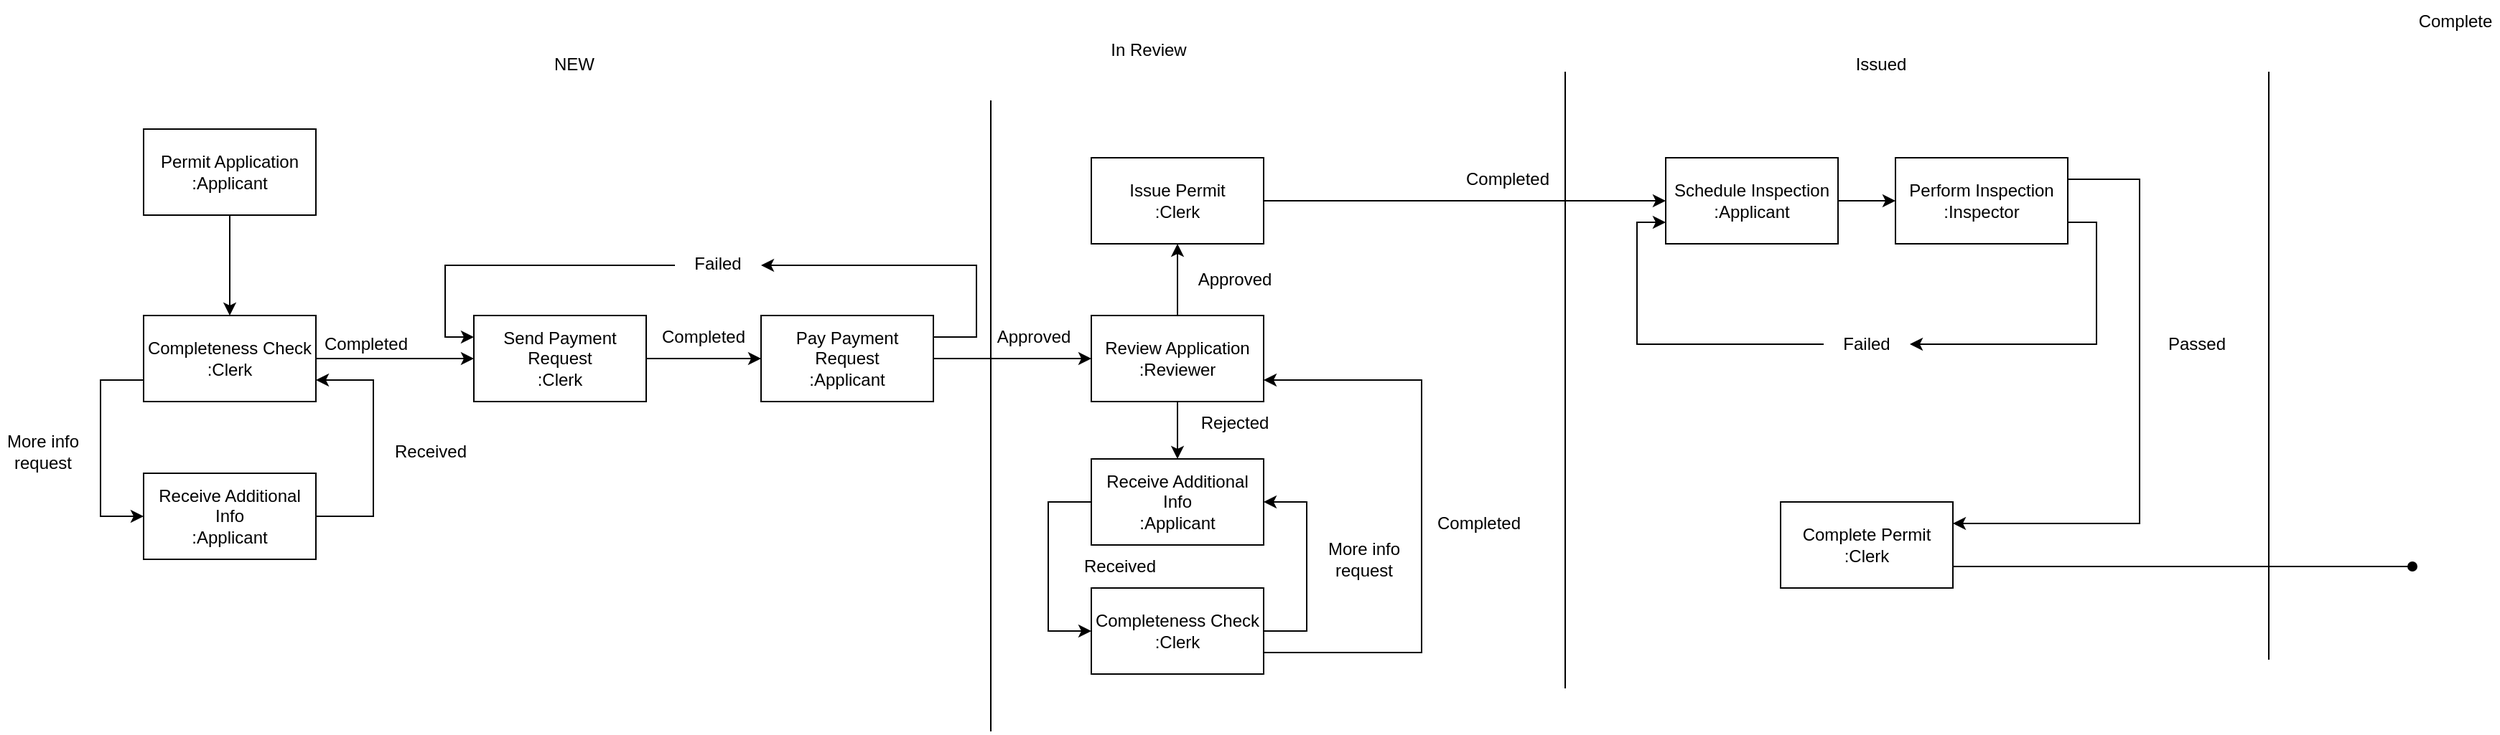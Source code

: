 <mxfile version="21.1.1" type="github">
  <diagram name="Page-1" id="5f0bae14-7c28-e335-631c-24af17079c00">
    <mxGraphModel dx="2787" dy="899" grid="1" gridSize="10" guides="1" tooltips="1" connect="1" arrows="1" fold="1" page="1" pageScale="1" pageWidth="1100" pageHeight="850" background="none" math="0" shadow="0">
      <root>
        <mxCell id="0" />
        <mxCell id="1" parent="0" />
        <mxCell id="lO8MQG7LXYnlqyT6PsOX-1" value="" style="endArrow=none;html=1;rounded=0;" parent="1" edge="1">
          <mxGeometry width="50" height="50" relative="1" as="geometry">
            <mxPoint x="270" y="90" as="sourcePoint" />
            <mxPoint x="270" y="530" as="targetPoint" />
          </mxGeometry>
        </mxCell>
        <mxCell id="lO8MQG7LXYnlqyT6PsOX-2" value="Permit Application&lt;br&gt;:Applicant" style="rounded=0;whiteSpace=wrap;html=1;" parent="1" vertex="1">
          <mxGeometry x="-320" y="110" width="120" height="60" as="geometry" />
        </mxCell>
        <mxCell id="lO8MQG7LXYnlqyT6PsOX-3" value="" style="endArrow=classic;html=1;rounded=0;exitX=0.5;exitY=1;exitDx=0;exitDy=0;" parent="1" source="lO8MQG7LXYnlqyT6PsOX-2" edge="1">
          <mxGeometry width="50" height="50" relative="1" as="geometry">
            <mxPoint x="170" y="250" as="sourcePoint" />
            <mxPoint x="-260" y="240" as="targetPoint" />
          </mxGeometry>
        </mxCell>
        <mxCell id="lO8MQG7LXYnlqyT6PsOX-4" value="Completeness Check&lt;br&gt;:Clerk" style="rounded=0;whiteSpace=wrap;html=1;" parent="1" vertex="1">
          <mxGeometry x="-320" y="240" width="120" height="60" as="geometry" />
        </mxCell>
        <mxCell id="lO8MQG7LXYnlqyT6PsOX-7" value="NEW" style="text;html=1;strokeColor=none;fillColor=none;align=center;verticalAlign=middle;whiteSpace=wrap;rounded=0;" parent="1" vertex="1">
          <mxGeometry x="-50" y="50" width="60" height="30" as="geometry" />
        </mxCell>
        <mxCell id="lO8MQG7LXYnlqyT6PsOX-8" value="" style="endArrow=classic;html=1;rounded=0;exitX=0;exitY=0.75;exitDx=0;exitDy=0;" parent="1" source="lO8MQG7LXYnlqyT6PsOX-4" edge="1">
          <mxGeometry width="50" height="50" relative="1" as="geometry">
            <mxPoint x="170" y="360" as="sourcePoint" />
            <mxPoint x="-320" y="380" as="targetPoint" />
            <Array as="points">
              <mxPoint x="-350" y="285" />
              <mxPoint x="-350" y="350" />
              <mxPoint x="-350" y="380" />
            </Array>
          </mxGeometry>
        </mxCell>
        <mxCell id="lO8MQG7LXYnlqyT6PsOX-9" value="Receive Additional Info&lt;br&gt;:Applicant" style="rounded=0;whiteSpace=wrap;html=1;" parent="1" vertex="1">
          <mxGeometry x="-320" y="350" width="120" height="60" as="geometry" />
        </mxCell>
        <mxCell id="lO8MQG7LXYnlqyT6PsOX-10" value="More info request" style="text;html=1;strokeColor=none;fillColor=none;align=center;verticalAlign=middle;whiteSpace=wrap;rounded=0;" parent="1" vertex="1">
          <mxGeometry x="-420" y="320" width="60" height="30" as="geometry" />
        </mxCell>
        <mxCell id="lO8MQG7LXYnlqyT6PsOX-11" value="" style="endArrow=classic;html=1;rounded=0;exitX=1;exitY=0.5;exitDx=0;exitDy=0;entryX=1;entryY=0.75;entryDx=0;entryDy=0;" parent="1" source="lO8MQG7LXYnlqyT6PsOX-9" target="lO8MQG7LXYnlqyT6PsOX-4" edge="1">
          <mxGeometry width="50" height="50" relative="1" as="geometry">
            <mxPoint x="170" y="330" as="sourcePoint" />
            <mxPoint x="-130" y="260" as="targetPoint" />
            <Array as="points">
              <mxPoint x="-160" y="380" />
              <mxPoint x="-160" y="285" />
            </Array>
          </mxGeometry>
        </mxCell>
        <mxCell id="lO8MQG7LXYnlqyT6PsOX-12" value="Received" style="text;html=1;strokeColor=none;fillColor=none;align=center;verticalAlign=middle;whiteSpace=wrap;rounded=0;" parent="1" vertex="1">
          <mxGeometry x="-150" y="320" width="60" height="30" as="geometry" />
        </mxCell>
        <mxCell id="lO8MQG7LXYnlqyT6PsOX-15" value="Completed" style="text;html=1;strokeColor=none;fillColor=none;align=center;verticalAlign=middle;whiteSpace=wrap;rounded=0;" parent="1" vertex="1">
          <mxGeometry x="-200" y="245" width="70" height="30" as="geometry" />
        </mxCell>
        <mxCell id="lO8MQG7LXYnlqyT6PsOX-16" value="In Review" style="text;html=1;strokeColor=none;fillColor=none;align=center;verticalAlign=middle;whiteSpace=wrap;rounded=0;" parent="1" vertex="1">
          <mxGeometry x="350" y="40" width="60" height="30" as="geometry" />
        </mxCell>
        <mxCell id="lO8MQG7LXYnlqyT6PsOX-17" value="Review Application&lt;br&gt;:Reviewer" style="rounded=0;whiteSpace=wrap;html=1;" parent="1" vertex="1">
          <mxGeometry x="340" y="240" width="120" height="60" as="geometry" />
        </mxCell>
        <mxCell id="lO8MQG7LXYnlqyT6PsOX-18" value="Receive Additional Info&lt;br&gt;:Applicant" style="rounded=0;whiteSpace=wrap;html=1;" parent="1" vertex="1">
          <mxGeometry x="340" y="340" width="120" height="60" as="geometry" />
        </mxCell>
        <mxCell id="lO8MQG7LXYnlqyT6PsOX-19" value="" style="endArrow=classic;html=1;rounded=0;exitX=0.5;exitY=1;exitDx=0;exitDy=0;entryX=0.5;entryY=0;entryDx=0;entryDy=0;" parent="1" source="lO8MQG7LXYnlqyT6PsOX-17" target="lO8MQG7LXYnlqyT6PsOX-18" edge="1">
          <mxGeometry width="50" height="50" relative="1" as="geometry">
            <mxPoint x="520" y="320" as="sourcePoint" />
            <mxPoint x="570" y="270" as="targetPoint" />
          </mxGeometry>
        </mxCell>
        <mxCell id="lO8MQG7LXYnlqyT6PsOX-20" value="Rejected" style="text;html=1;strokeColor=none;fillColor=none;align=center;verticalAlign=middle;whiteSpace=wrap;rounded=0;" parent="1" vertex="1">
          <mxGeometry x="410" y="300" width="60" height="30" as="geometry" />
        </mxCell>
        <mxCell id="lO8MQG7LXYnlqyT6PsOX-21" value="Completeness Check&lt;br&gt;:Clerk" style="rounded=0;whiteSpace=wrap;html=1;" parent="1" vertex="1">
          <mxGeometry x="340" y="430" width="120" height="60" as="geometry" />
        </mxCell>
        <mxCell id="lO8MQG7LXYnlqyT6PsOX-22" value="Received" style="text;html=1;strokeColor=none;fillColor=none;align=center;verticalAlign=middle;whiteSpace=wrap;rounded=0;" parent="1" vertex="1">
          <mxGeometry x="330" y="400" width="60" height="30" as="geometry" />
        </mxCell>
        <mxCell id="lO8MQG7LXYnlqyT6PsOX-23" value="" style="endArrow=classic;html=1;rounded=0;exitX=0;exitY=0.5;exitDx=0;exitDy=0;entryX=0;entryY=0.5;entryDx=0;entryDy=0;" parent="1" source="lO8MQG7LXYnlqyT6PsOX-18" target="lO8MQG7LXYnlqyT6PsOX-21" edge="1">
          <mxGeometry width="50" height="50" relative="1" as="geometry">
            <mxPoint x="520" y="310" as="sourcePoint" />
            <mxPoint x="280" y="460" as="targetPoint" />
            <Array as="points">
              <mxPoint x="310" y="370" />
              <mxPoint x="310" y="460" />
            </Array>
          </mxGeometry>
        </mxCell>
        <mxCell id="lO8MQG7LXYnlqyT6PsOX-24" value="" style="endArrow=classic;html=1;rounded=0;exitX=1;exitY=0.5;exitDx=0;exitDy=0;entryX=1;entryY=0.5;entryDx=0;entryDy=0;" parent="1" source="lO8MQG7LXYnlqyT6PsOX-21" target="lO8MQG7LXYnlqyT6PsOX-18" edge="1">
          <mxGeometry width="50" height="50" relative="1" as="geometry">
            <mxPoint x="520" y="310" as="sourcePoint" />
            <mxPoint x="510" y="360" as="targetPoint" />
            <Array as="points">
              <mxPoint x="490" y="460" />
              <mxPoint x="490" y="370" />
            </Array>
          </mxGeometry>
        </mxCell>
        <mxCell id="lO8MQG7LXYnlqyT6PsOX-25" value="More info request" style="text;html=1;strokeColor=none;fillColor=none;align=center;verticalAlign=middle;whiteSpace=wrap;rounded=0;" parent="1" vertex="1">
          <mxGeometry x="500" y="395" width="60" height="30" as="geometry" />
        </mxCell>
        <mxCell id="lO8MQG7LXYnlqyT6PsOX-26" value="" style="endArrow=classic;html=1;rounded=0;exitX=1;exitY=0.75;exitDx=0;exitDy=0;entryX=1;entryY=0.75;entryDx=0;entryDy=0;edgeStyle=orthogonalEdgeStyle;" parent="1" source="lO8MQG7LXYnlqyT6PsOX-21" target="lO8MQG7LXYnlqyT6PsOX-17" edge="1">
          <mxGeometry width="50" height="50" relative="1" as="geometry">
            <mxPoint x="520" y="310" as="sourcePoint" />
            <mxPoint x="550" y="280" as="targetPoint" />
            <Array as="points">
              <mxPoint x="570" y="475" />
              <mxPoint x="570" y="285" />
            </Array>
          </mxGeometry>
        </mxCell>
        <mxCell id="lO8MQG7LXYnlqyT6PsOX-27" value="Completed" style="text;html=1;strokeColor=none;fillColor=none;align=center;verticalAlign=middle;whiteSpace=wrap;rounded=0;" parent="1" vertex="1">
          <mxGeometry x="580" y="370" width="60" height="30" as="geometry" />
        </mxCell>
        <mxCell id="lO8MQG7LXYnlqyT6PsOX-29" value="Approved" style="text;html=1;strokeColor=none;fillColor=none;align=center;verticalAlign=middle;whiteSpace=wrap;rounded=0;" parent="1" vertex="1">
          <mxGeometry x="410" y="200" width="60" height="30" as="geometry" />
        </mxCell>
        <mxCell id="lO8MQG7LXYnlqyT6PsOX-30" value="Send Payment Request&lt;br&gt;:Clerk" style="rounded=0;whiteSpace=wrap;html=1;" parent="1" vertex="1">
          <mxGeometry x="-90" y="240" width="120" height="60" as="geometry" />
        </mxCell>
        <mxCell id="lO8MQG7LXYnlqyT6PsOX-32" value="Pay Payment Request&lt;br&gt;:Applicant" style="rounded=0;whiteSpace=wrap;html=1;" parent="1" vertex="1">
          <mxGeometry x="110" y="240" width="120" height="60" as="geometry" />
        </mxCell>
        <mxCell id="lO8MQG7LXYnlqyT6PsOX-33" value="" style="endArrow=classic;html=1;rounded=0;exitX=1;exitY=0.5;exitDx=0;exitDy=0;entryX=0;entryY=0.5;entryDx=0;entryDy=0;" parent="1" source="lO8MQG7LXYnlqyT6PsOX-30" target="lO8MQG7LXYnlqyT6PsOX-32" edge="1">
          <mxGeometry width="50" height="50" relative="1" as="geometry">
            <mxPoint x="350" y="400" as="sourcePoint" />
            <mxPoint x="400" y="350" as="targetPoint" />
          </mxGeometry>
        </mxCell>
        <mxCell id="lO8MQG7LXYnlqyT6PsOX-34" style="edgeStyle=orthogonalEdgeStyle;rounded=0;orthogonalLoop=1;jettySize=auto;html=1;exitX=0.5;exitY=1;exitDx=0;exitDy=0;" parent="1" source="lO8MQG7LXYnlqyT6PsOX-32" target="lO8MQG7LXYnlqyT6PsOX-32" edge="1">
          <mxGeometry relative="1" as="geometry" />
        </mxCell>
        <mxCell id="lO8MQG7LXYnlqyT6PsOX-35" value="Completed" style="text;html=1;strokeColor=none;fillColor=none;align=center;verticalAlign=middle;whiteSpace=wrap;rounded=0;" parent="1" vertex="1">
          <mxGeometry x="40" y="240" width="60" height="30" as="geometry" />
        </mxCell>
        <mxCell id="lO8MQG7LXYnlqyT6PsOX-39" value="Failed" style="text;html=1;strokeColor=none;fillColor=none;align=center;verticalAlign=middle;whiteSpace=wrap;rounded=0;" parent="1" vertex="1">
          <mxGeometry x="50" y="189" width="60" height="30" as="geometry" />
        </mxCell>
        <mxCell id="lO8MQG7LXYnlqyT6PsOX-40" value="" style="endArrow=classic;html=1;rounded=0;exitX=0;exitY=0.5;exitDx=0;exitDy=0;entryX=0;entryY=0.25;entryDx=0;entryDy=0;" parent="1" target="lO8MQG7LXYnlqyT6PsOX-30" edge="1">
          <mxGeometry width="50" height="50" relative="1" as="geometry">
            <mxPoint x="50" y="205" as="sourcePoint" />
            <mxPoint x="-110" y="270" as="targetPoint" />
            <Array as="points">
              <mxPoint x="-110" y="205" />
              <mxPoint x="-110" y="255" />
            </Array>
          </mxGeometry>
        </mxCell>
        <mxCell id="lO8MQG7LXYnlqyT6PsOX-41" value="" style="endArrow=classic;html=1;rounded=0;exitX=1;exitY=0.25;exitDx=0;exitDy=0;entryX=1;entryY=0.5;entryDx=0;entryDy=0;" parent="1" source="lO8MQG7LXYnlqyT6PsOX-32" edge="1">
          <mxGeometry width="50" height="50" relative="1" as="geometry">
            <mxPoint x="90" y="390" as="sourcePoint" />
            <mxPoint x="110" y="205" as="targetPoint" />
            <Array as="points">
              <mxPoint x="260" y="255" />
              <mxPoint x="260" y="205" />
            </Array>
          </mxGeometry>
        </mxCell>
        <mxCell id="lO8MQG7LXYnlqyT6PsOX-45" value="Issue Permit&lt;br&gt;:Clerk" style="rounded=0;whiteSpace=wrap;html=1;" parent="1" vertex="1">
          <mxGeometry x="340" y="130" width="120" height="60" as="geometry" />
        </mxCell>
        <mxCell id="lO8MQG7LXYnlqyT6PsOX-47" value="" style="endArrow=none;html=1;rounded=0;" parent="1" edge="1">
          <mxGeometry width="50" height="50" relative="1" as="geometry">
            <mxPoint x="670" y="70" as="sourcePoint" />
            <mxPoint x="670" y="500" as="targetPoint" />
          </mxGeometry>
        </mxCell>
        <mxCell id="lO8MQG7LXYnlqyT6PsOX-48" value="" style="endArrow=classic;html=1;rounded=0;exitX=1;exitY=0.5;exitDx=0;exitDy=0;" parent="1" source="lO8MQG7LXYnlqyT6PsOX-45" target="lO8MQG7LXYnlqyT6PsOX-49" edge="1">
          <mxGeometry width="50" height="50" relative="1" as="geometry">
            <mxPoint x="280" y="270" as="sourcePoint" />
            <mxPoint x="740" y="160" as="targetPoint" />
          </mxGeometry>
        </mxCell>
        <mxCell id="lO8MQG7LXYnlqyT6PsOX-49" value="Schedule Inspection&lt;br&gt;:Applicant" style="rounded=0;whiteSpace=wrap;html=1;" parent="1" vertex="1">
          <mxGeometry x="740" y="130" width="120" height="60" as="geometry" />
        </mxCell>
        <mxCell id="lO8MQG7LXYnlqyT6PsOX-50" value="Perform Inspection&lt;br&gt;:Inspector" style="rounded=0;whiteSpace=wrap;html=1;" parent="1" vertex="1">
          <mxGeometry x="900" y="130" width="120" height="60" as="geometry" />
        </mxCell>
        <mxCell id="lO8MQG7LXYnlqyT6PsOX-51" value="" style="endArrow=classic;html=1;rounded=0;exitX=1;exitY=0.5;exitDx=0;exitDy=0;entryX=0;entryY=0.5;entryDx=0;entryDy=0;" parent="1" source="lO8MQG7LXYnlqyT6PsOX-49" target="lO8MQG7LXYnlqyT6PsOX-50" edge="1">
          <mxGeometry width="50" height="50" relative="1" as="geometry">
            <mxPoint x="280" y="260" as="sourcePoint" />
            <mxPoint x="330" y="210" as="targetPoint" />
          </mxGeometry>
        </mxCell>
        <mxCell id="lO8MQG7LXYnlqyT6PsOX-52" value="" style="endArrow=classic;html=1;rounded=0;exitX=1;exitY=0.75;exitDx=0;exitDy=0;entryX=1;entryY=0.5;entryDx=0;entryDy=0;" parent="1" source="lO8MQG7LXYnlqyT6PsOX-50" target="lO8MQG7LXYnlqyT6PsOX-53" edge="1">
          <mxGeometry width="50" height="50" relative="1" as="geometry">
            <mxPoint x="930" y="260" as="sourcePoint" />
            <mxPoint x="950" y="260" as="targetPoint" />
            <Array as="points">
              <mxPoint x="1040" y="175" />
              <mxPoint x="1040" y="260" />
            </Array>
          </mxGeometry>
        </mxCell>
        <mxCell id="lO8MQG7LXYnlqyT6PsOX-53" value="Failed" style="text;html=1;strokeColor=none;fillColor=none;align=center;verticalAlign=middle;whiteSpace=wrap;rounded=0;" parent="1" vertex="1">
          <mxGeometry x="850" y="245" width="60" height="30" as="geometry" />
        </mxCell>
        <mxCell id="lO8MQG7LXYnlqyT6PsOX-54" value="" style="endArrow=classic;html=1;rounded=0;exitX=0;exitY=0.5;exitDx=0;exitDy=0;entryX=0;entryY=0.75;entryDx=0;entryDy=0;" parent="1" source="lO8MQG7LXYnlqyT6PsOX-53" target="lO8MQG7LXYnlqyT6PsOX-49" edge="1">
          <mxGeometry width="50" height="50" relative="1" as="geometry">
            <mxPoint x="930" y="260" as="sourcePoint" />
            <mxPoint x="720" y="180" as="targetPoint" />
            <Array as="points">
              <mxPoint x="720" y="260" />
              <mxPoint x="720" y="175" />
            </Array>
          </mxGeometry>
        </mxCell>
        <mxCell id="lO8MQG7LXYnlqyT6PsOX-55" value="Completed" style="text;html=1;strokeColor=none;fillColor=none;align=center;verticalAlign=middle;whiteSpace=wrap;rounded=0;" parent="1" vertex="1">
          <mxGeometry x="600" y="130" width="60" height="30" as="geometry" />
        </mxCell>
        <mxCell id="lO8MQG7LXYnlqyT6PsOX-56" value="" style="endArrow=classic;html=1;rounded=0;exitX=1;exitY=0.25;exitDx=0;exitDy=0;entryX=1;entryY=0.25;entryDx=0;entryDy=0;" parent="1" source="lO8MQG7LXYnlqyT6PsOX-50" target="lO8MQG7LXYnlqyT6PsOX-57" edge="1">
          <mxGeometry width="50" height="50" relative="1" as="geometry">
            <mxPoint x="930" y="260" as="sourcePoint" />
            <mxPoint x="1120" y="145" as="targetPoint" />
            <Array as="points">
              <mxPoint x="1070" y="145" />
              <mxPoint x="1070" y="385" />
            </Array>
          </mxGeometry>
        </mxCell>
        <mxCell id="lO8MQG7LXYnlqyT6PsOX-57" value="Complete Permit&lt;br&gt;:Clerk" style="rounded=0;whiteSpace=wrap;html=1;" parent="1" vertex="1">
          <mxGeometry x="820" y="370" width="120" height="60" as="geometry" />
        </mxCell>
        <mxCell id="lO8MQG7LXYnlqyT6PsOX-58" value="Passed" style="text;html=1;strokeColor=none;fillColor=none;align=center;verticalAlign=middle;whiteSpace=wrap;rounded=0;" parent="1" vertex="1">
          <mxGeometry x="1080" y="245" width="60" height="30" as="geometry" />
        </mxCell>
        <mxCell id="lO8MQG7LXYnlqyT6PsOX-59" value="" style="endArrow=oval;html=1;rounded=0;exitX=1;exitY=0.75;exitDx=0;exitDy=0;endFill=1;" parent="1" source="lO8MQG7LXYnlqyT6PsOX-57" edge="1">
          <mxGeometry width="50" height="50" relative="1" as="geometry">
            <mxPoint x="930" y="250" as="sourcePoint" />
            <mxPoint x="1260" y="415" as="targetPoint" />
          </mxGeometry>
        </mxCell>
        <mxCell id="lO8MQG7LXYnlqyT6PsOX-61" value="Issued" style="text;html=1;strokeColor=none;fillColor=none;align=center;verticalAlign=middle;whiteSpace=wrap;rounded=0;" parent="1" vertex="1">
          <mxGeometry x="860" y="50" width="60" height="30" as="geometry" />
        </mxCell>
        <mxCell id="lO8MQG7LXYnlqyT6PsOX-62" value="" style="endArrow=none;html=1;rounded=0;" parent="1" edge="1">
          <mxGeometry width="50" height="50" relative="1" as="geometry">
            <mxPoint x="1160" y="480" as="sourcePoint" />
            <mxPoint x="1160" y="70" as="targetPoint" />
          </mxGeometry>
        </mxCell>
        <mxCell id="lO8MQG7LXYnlqyT6PsOX-63" value="Complete" style="text;html=1;strokeColor=none;fillColor=none;align=center;verticalAlign=middle;whiteSpace=wrap;rounded=0;" parent="1" vertex="1">
          <mxGeometry x="1260" y="20" width="60" height="30" as="geometry" />
        </mxCell>
        <mxCell id="41lSUpO5yJ7LYLCWhyRn-1" value="" style="endArrow=classic;html=1;rounded=0;exitX=0.5;exitY=0;exitDx=0;exitDy=0;entryX=0.5;entryY=1;entryDx=0;entryDy=0;" edge="1" parent="1" source="lO8MQG7LXYnlqyT6PsOX-17" target="lO8MQG7LXYnlqyT6PsOX-45">
          <mxGeometry width="50" height="50" relative="1" as="geometry">
            <mxPoint x="740" y="260" as="sourcePoint" />
            <mxPoint x="790" y="210" as="targetPoint" />
          </mxGeometry>
        </mxCell>
        <mxCell id="41lSUpO5yJ7LYLCWhyRn-2" value="" style="endArrow=classic;html=1;rounded=0;exitX=1;exitY=0.5;exitDx=0;exitDy=0;entryX=0;entryY=0.5;entryDx=0;entryDy=0;" edge="1" parent="1" source="lO8MQG7LXYnlqyT6PsOX-4" target="lO8MQG7LXYnlqyT6PsOX-30">
          <mxGeometry width="50" height="50" relative="1" as="geometry">
            <mxPoint x="-130" y="280" as="sourcePoint" />
            <mxPoint x="-80" y="230" as="targetPoint" />
          </mxGeometry>
        </mxCell>
        <mxCell id="41lSUpO5yJ7LYLCWhyRn-3" value="" style="endArrow=classic;html=1;rounded=0;exitX=1;exitY=0.5;exitDx=0;exitDy=0;entryX=0;entryY=0.5;entryDx=0;entryDy=0;" edge="1" parent="1" source="lO8MQG7LXYnlqyT6PsOX-32" target="lO8MQG7LXYnlqyT6PsOX-17">
          <mxGeometry width="50" height="50" relative="1" as="geometry">
            <mxPoint x="-130" y="280" as="sourcePoint" />
            <mxPoint x="-80" y="230" as="targetPoint" />
          </mxGeometry>
        </mxCell>
        <mxCell id="41lSUpO5yJ7LYLCWhyRn-4" value="Approved" style="text;html=1;strokeColor=none;fillColor=none;align=center;verticalAlign=middle;whiteSpace=wrap;rounded=0;" vertex="1" parent="1">
          <mxGeometry x="270" y="240" width="60" height="30" as="geometry" />
        </mxCell>
      </root>
    </mxGraphModel>
  </diagram>
</mxfile>
